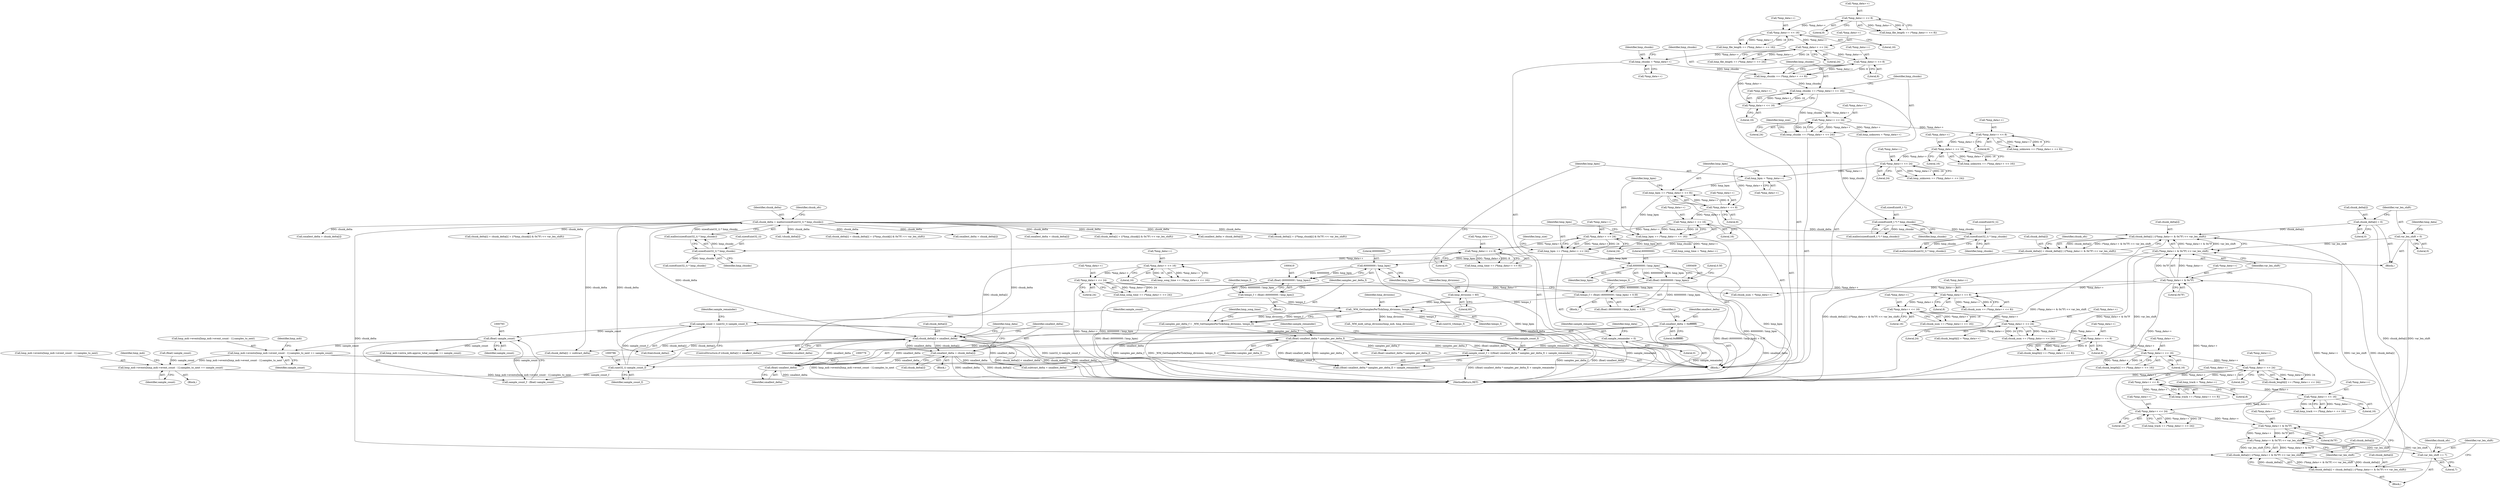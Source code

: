 digraph "0_wildmidi_660b513d99bced8783a4a5984ac2f742c74ebbdd_0@array" {
"1000795" [label="(Call,hmp_mdi->events[hmp_mdi->event_count - 1].samples_to_next += sample_count)"];
"1000792" [label="(Call,(float) sample_count)"];
"1000783" [label="(Call,sample_count = (uint32_t) sample_count_f)"];
"1000785" [label="(Call,(uint32_t) sample_count_f)"];
"1000774" [label="(Call,sample_count_f = (((float) smallest_delta * samples_per_delta_f) + sample_remainder))"];
"1000777" [label="(Call,(float) smallest_delta * samples_per_delta_f)"];
"1000778" [label="(Call,(float) smallest_delta)"];
"1000731" [label="(Call,chunk_delta[i] < smallest_delta)"];
"1000711" [label="(Call,chunk_delta[i] = chunk_delta[i] | ((*hmp_data++ & 0x7F) << var_len_shift))"];
"1000715" [label="(Call,chunk_delta[i] | ((*hmp_data++ & 0x7F) << var_len_shift))"];
"1000685" [label="(Call,chunk_delta[i] = chunk_delta[i] | ((*hmp_data++ & 0x7F) << var_len_shift))"];
"1000689" [label="(Call,chunk_delta[i] | ((*hmp_data++ & 0x7F) << var_len_shift))"];
"1000501" [label="(Call,chunk_delta = malloc(sizeof(uint32_t) * hmp_chunks))"];
"1000503" [label="(Call,malloc(sizeof(uint32_t) * hmp_chunks))"];
"1000504" [label="(Call,sizeof(uint32_t) * hmp_chunks)"];
"1000497" [label="(Call,sizeof(uint32_t) * hmp_chunks)"];
"1000490" [label="(Call,sizeof(uint8_t *) * hmp_chunks)"];
"1000327" [label="(Call,hmp_chunks += (*hmp_data++ << 24))"];
"1000329" [label="(Call,*hmp_data++ << 24)"];
"1000322" [label="(Call,*hmp_data++ << 16)"];
"1000315" [label="(Call,*hmp_data++ << 8)"];
"1000292" [label="(Call,*hmp_data++ << 24)"];
"1000285" [label="(Call,*hmp_data++ << 16)"];
"1000278" [label="(Call,*hmp_data++ << 8)"];
"1000320" [label="(Call,hmp_chunks += (*hmp_data++ << 16))"];
"1000313" [label="(Call,hmp_chunks += (*hmp_data++ << 8))"];
"1000308" [label="(Call,hmp_chunks = *hmp_data++)"];
"1000669" [label="(Call,chunk_delta[i] = 0)"];
"1000693" [label="(Call,(*hmp_data++ & 0x7F) << var_len_shift)"];
"1000694" [label="(Call,*hmp_data++ & 0x7F)"];
"1000657" [label="(Call,*hmp_data++ << 24)"];
"1000650" [label="(Call,*hmp_data++ << 16)"];
"1000643" [label="(Call,*hmp_data++ << 8)"];
"1000607" [label="(Call,*hmp_data++ << 24)"];
"1000598" [label="(Call,*hmp_data++ << 16)"];
"1000589" [label="(Call,*hmp_data++ << 8)"];
"1000566" [label="(Call,*hmp_data++ << 24)"];
"1000559" [label="(Call,*hmp_data++ << 16)"];
"1000552" [label="(Call,*hmp_data++ << 8)"];
"1000449" [label="(Call,*hmp_data++ << 24)"];
"1000442" [label="(Call,*hmp_data++ << 16)"];
"1000435" [label="(Call,*hmp_data++ << 8)"];
"1000392" [label="(Call,*hmp_data++ << 24)"];
"1000385" [label="(Call,*hmp_data++ << 16)"];
"1000378" [label="(Call,*hmp_data++ << 8)"];
"1000358" [label="(Call,*hmp_data++ << 24)"];
"1000351" [label="(Call,*hmp_data++ << 16)"];
"1000344" [label="(Call,*hmp_data++ << 8)"];
"1000720" [label="(Call,*hmp_data++ & 0x7F)"];
"1000700" [label="(Call,var_len_shift += 7)"];
"1000674" [label="(Call,var_len_shift = 0)"];
"1000719" [label="(Call,(*hmp_data++ & 0x7F) << var_len_shift)"];
"1000737" [label="(Call,smallest_delta = chunk_delta[i])"];
"1000522" [label="(Call,smallest_delta = 0xffffffff)"];
"1000423" [label="(Call,samples_per_delta_f = _WM_GetSamplesPerTick(hmp_divisions, tempo_f))"];
"1000425" [label="(Call,_WM_GetSamplesPerTick(hmp_divisions, tempo_f))"];
"1000368" [label="(Call,hmp_divisions = 60)"];
"1000416" [label="(Call,tempo_f = (float) (60000000 / hmp_bpm))"];
"1000418" [label="(Call,(float) (60000000 / hmp_bpm))"];
"1000420" [label="(Call,60000000 / hmp_bpm)"];
"1000390" [label="(Call,hmp_bpm += (*hmp_data++ << 24))"];
"1000383" [label="(Call,hmp_bpm += (*hmp_data++ << 16))"];
"1000376" [label="(Call,hmp_bpm += (*hmp_data++ << 8))"];
"1000371" [label="(Call,hmp_bpm = *hmp_data++)"];
"1000405" [label="(Call,tempo_f = (float) (60000000 / hmp_bpm) + 0.5f)"];
"1000408" [label="(Call,(float) (60000000 / hmp_bpm))"];
"1000410" [label="(Call,60000000 / hmp_bpm)"];
"1000190" [label="(Call,sample_remainder = 0)"];
"1001196" [label="(Call,hmp_mdi->events[hmp_mdi->event_count - 1].samples_to_next += sample_count)"];
"1000283" [label="(Call,hmp_file_length += (*hmp_data++ << 16))"];
"1000694" [label="(Call,*hmp_data++ & 0x7F)"];
"1000385" [label="(Call,*hmp_data++ << 16)"];
"1000359" [label="(Call,*hmp_data++)"];
"1000491" [label="(Call,sizeof(uint8_t *))"];
"1000279" [label="(Call,*hmp_data++)"];
"1000443" [label="(Call,*hmp_data++)"];
"1000523" [label="(Identifier,smallest_delta)"];
"1001165" [label="(Call,smallest_delta = chunk_delta[i])"];
"1000651" [label="(Call,*hmp_data++)"];
"1000507" [label="(Identifier,hmp_chunks)"];
"1000420" [label="(Call,60000000 / hmp_bpm)"];
"1000416" [label="(Call,tempo_f = (float) (60000000 / hmp_bpm))"];
"1001208" [label="(Identifier,sample_count)"];
"1000685" [label="(Call,chunk_delta[i] = chunk_delta[i] | ((*hmp_data++ & 0x7F) << var_len_shift))"];
"1000406" [label="(Identifier,tempo_f)"];
"1000780" [label="(Identifier,smallest_delta)"];
"1000693" [label="(Call,(*hmp_data++ & 0x7F) << var_len_shift)"];
"1000386" [label="(Call,*hmp_data++)"];
"1000484" [label="(Call,(uint32_t)tempo_f)"];
"1000552" [label="(Call,*hmp_data++ << 8)"];
"1000731" [label="(Call,chunk_delta[i] < smallest_delta)"];
"1000503" [label="(Call,malloc(sizeof(uint32_t) * hmp_chunks))"];
"1000335" [label="(Identifier,hmp_size)"];
"1000567" [label="(Call,*hmp_data++)"];
"1000738" [label="(Identifier,smallest_delta)"];
"1000417" [label="(Identifier,tempo_f)"];
"1000369" [label="(Identifier,hmp_divisions)"];
"1000442" [label="(Call,*hmp_data++ << 16)"];
"1000689" [label="(Call,chunk_delta[i] | ((*hmp_data++ & 0x7F) << var_len_shift))"];
"1000690" [label="(Call,chunk_delta[i])"];
"1000739" [label="(Call,chunk_delta[i])"];
"1000498" [label="(Call,sizeof(uint32_t))"];
"1000428" [label="(Call,hmp_song_time = *hmp_data++)"];
"1000782" [label="(Identifier,sample_remainder)"];
"1000675" [label="(Identifier,var_len_shift)"];
"1000405" [label="(Call,tempo_f = (float) (60000000 / hmp_bpm) + 0.5f)"];
"1000676" [label="(Literal,0)"];
"1000553" [label="(Call,*hmp_data++)"];
"1000736" [label="(Block,)"];
"1000371" [label="(Call,hmp_bpm = *hmp_data++)"];
"1000497" [label="(Call,sizeof(uint32_t) * hmp_chunks)"];
"1000362" [label="(Literal,24)"];
"1000450" [label="(Call,*hmp_data++)"];
"1000308" [label="(Call,hmp_chunks = *hmp_data++)"];
"1000355" [label="(Literal,16)"];
"1000426" [label="(Identifier,hmp_divisions)"];
"1000404" [label="(Block,)"];
"1000322" [label="(Call,*hmp_data++ << 16)"];
"1000743" [label="(Identifier,hmp_data)"];
"1000316" [label="(Call,*hmp_data++)"];
"1000594" [label="(Call,chunk_length[i] += (*hmp_data++ << 16))"];
"1001178" [label="(Call,(float) smallest_delta * samples_per_delta_f)"];
"1000819" [label="(Block,)"];
"1000423" [label="(Call,samples_per_delta_f = _WM_GetSamplesPerTick(hmp_divisions, tempo_f))"];
"1000700" [label="(Call,var_len_shift += 7)"];
"1000570" [label="(Literal,24)"];
"1000560" [label="(Call,*hmp_data++)"];
"1001287" [label="(MethodReturn,RET)"];
"1001212" [label="(Identifier,hmp_mdi)"];
"1000732" [label="(Call,chunk_delta[i])"];
"1001131" [label="(Call,chunk_delta[i] + ((*hmp_chunk[i] & 0x7F) << var_len_shift))"];
"1000857" [label="(Call,smallest_delta > chunk_delta[i])"];
"1000496" [label="(Call,malloc(sizeof(uint32_t) * hmp_chunks))"];
"1000330" [label="(Call,*hmp_data++)"];
"1000564" [label="(Call,chunk_num += (*hmp_data++ << 24))"];
"1000669" [label="(Call,chunk_delta[i] = 0)"];
"1000784" [label="(Identifier,sample_count)"];
"1000329" [label="(Call,*hmp_data++ << 24)"];
"1000524" [label="(Literal,0xffffffff)"];
"1000286" [label="(Call,*hmp_data++)"];
"1000811" [label="(Identifier,hmp_mdi)"];
"1000424" [label="(Identifier,samples_per_delta_f)"];
"1000333" [label="(Literal,24)"];
"1000433" [label="(Call,hmp_song_time += (*hmp_data++ << 8))"];
"1000429" [label="(Identifier,hmp_song_time)"];
"1000439" [label="(Literal,8)"];
"1000191" [label="(Identifier,sample_remainder)"];
"1001193" [label="(Call,(float) sample_count)"];
"1000699" [label="(Identifier,var_len_shift)"];
"1000505" [label="(Call,sizeof(uint32_t))"];
"1000327" [label="(Call,hmp_chunks += (*hmp_data++ << 24))"];
"1000418" [label="(Call,(float) (60000000 / hmp_bpm))"];
"1000550" [label="(Call,chunk_num += (*hmp_data++ << 8))"];
"1000392" [label="(Call,*hmp_data++ << 24)"];
"1000415" [label="(Block,)"];
"1000500" [label="(Identifier,hmp_chunks)"];
"1000410" [label="(Call,60000000 / hmp_bpm)"];
"1000715" [label="(Call,chunk_delta[i] | ((*hmp_data++ & 0x7F) << var_len_shift))"];
"1000345" [label="(Call,*hmp_data++)"];
"1000792" [label="(Call,(float) sample_count)"];
"1000376" [label="(Call,hmp_bpm += (*hmp_data++ << 8))"];
"1000382" [label="(Literal,8)"];
"1000384" [label="(Identifier,hmp_bpm)"];
"1000721" [label="(Call,*hmp_data++)"];
"1000323" [label="(Call,*hmp_data++)"];
"1001196" [label="(Call,hmp_mdi->events[hmp_mdi->event_count - 1].samples_to_next += sample_count)"];
"1000326" [label="(Literal,16)"];
"1000774" [label="(Call,sample_count_f = (((float) smallest_delta * samples_per_delta_f) + sample_remainder))"];
"1000843" [label="(Call,chunk_delta[i] -= subtract_delta)"];
"1001085" [label="(Call,chunk_delta[i] + ((*hmp_chunk[i] & 0x7F) << var_len_shift))"];
"1001159" [label="(Call,smallest_delta > chunk_delta[i])"];
"1000282" [label="(Literal,8)"];
"1000446" [label="(Literal,16)"];
"1000352" [label="(Call,*hmp_data++)"];
"1000412" [label="(Identifier,hmp_bpm)"];
"1000511" [label="(Call,sizeof(uint32_t) * hmp_chunks)"];
"1000396" [label="(Literal,24)"];
"1000427" [label="(Identifier,tempo_f)"];
"1000393" [label="(Call,*hmp_data++)"];
"1000643" [label="(Call,*hmp_data++ << 8)"];
"1000655" [label="(Call,hmp_track += (*hmp_data++ << 24))"];
"1000705" [label="(Identifier,chunk_ofs)"];
"1000379" [label="(Call,*hmp_data++)"];
"1000493" [label="(Identifier,hmp_chunks)"];
"1000737" [label="(Call,smallest_delta = chunk_delta[i])"];
"1000190" [label="(Call,sample_remainder = 0)"];
"1000440" [label="(Call,hmp_song_time += (*hmp_data++ << 16))"];
"1001081" [label="(Call,chunk_delta[i] = chunk_delta[i] + ((*hmp_chunk[i] & 0x7F) << var_len_shift))"];
"1000795" [label="(Call,hmp_mdi->events[hmp_mdi->event_count - 1].samples_to_next += sample_count)"];
"1000636" [label="(Call,hmp_track = *hmp_data++)"];
"1000285" [label="(Call,*hmp_data++ << 16)"];
"1000719" [label="(Call,(*hmp_data++ & 0x7F) << var_len_shift)"];
"1000777" [label="(Call,(float) smallest_delta * samples_per_delta_f)"];
"1001151" [label="(Call,!chunk_delta[i])"];
"1000585" [label="(Call,chunk_length[i] += (*hmp_data++ << 8))"];
"1000641" [label="(Call,hmp_track += (*hmp_data++ << 8))"];
"1000411" [label="(Literal,60000000)"];
"1000309" [label="(Identifier,hmp_chunks)"];
"1000435" [label="(Call,*hmp_data++ << 8)"];
"1000383" [label="(Call,hmp_bpm += (*hmp_data++ << 16))"];
"1000342" [label="(Call,hmp_unknown += (*hmp_data++ << 8))"];
"1000195" [label="(Identifier,hmp_data)"];
"1000730" [label="(ControlStructure,if (chunk_delta[i] < smallest_delta))"];
"1000711" [label="(Call,chunk_delta[i] = chunk_delta[i] | ((*hmp_data++ & 0x7F) << var_len_shift))"];
"1000314" [label="(Identifier,hmp_chunks)"];
"1000728" [label="(Identifier,chunk_ofs)"];
"1000557" [label="(Call,chunk_num += (*hmp_data++ << 16))"];
"1000796" [label="(Call,hmp_mdi->events[hmp_mdi->event_count - 1].samples_to_next)"];
"1000534" [label="(Block,)"];
"1000337" [label="(Call,hmp_unknown = *hmp_data++)"];
"1000292" [label="(Call,*hmp_data++ << 24)"];
"1000695" [label="(Call,*hmp_data++)"];
"1000647" [label="(Literal,8)"];
"1000644" [label="(Call,*hmp_data++)"];
"1000489" [label="(Call,malloc(sizeof(uint8_t *) * hmp_chunks))"];
"1000790" [label="(Call,sample_count_f - (float) sample_count)"];
"1000344" [label="(Call,*hmp_data++ << 8)"];
"1000315" [label="(Call,*hmp_data++ << 8)"];
"1000771" [label="(Call,subtract_delta = smallest_delta)"];
"1000377" [label="(Identifier,hmp_bpm)"];
"1001197" [label="(Call,hmp_mdi->events[hmp_mdi->event_count - 1].samples_to_next)"];
"1000783" [label="(Call,sample_count = (uint32_t) sample_count_f)"];
"1000658" [label="(Call,*hmp_data++)"];
"1000407" [label="(Call,(float) (60000000 / hmp_bpm) + 0.5f)"];
"1000808" [label="(Call,hmp_mdi->extra_info.approx_total_samples += sample_count)"];
"1000290" [label="(Call,hmp_file_length += (*hmp_data++ << 24))"];
"1000650" [label="(Call,*hmp_data++ << 16)"];
"1000351" [label="(Call,*hmp_data++ << 16)"];
"1000490" [label="(Call,sizeof(uint8_t *) * hmp_chunks)"];
"1000522" [label="(Call,smallest_delta = 0xffffffff)"];
"1000654" [label="(Literal,16)"];
"1000794" [label="(Identifier,sample_count)"];
"1000447" [label="(Call,hmp_song_time += (*hmp_data++ << 24))"];
"1000502" [label="(Identifier,chunk_delta)"];
"1000607" [label="(Call,*hmp_data++ << 24)"];
"1000349" [label="(Call,hmp_unknown += (*hmp_data++ << 16))"];
"1000479" [label="(Call,_WM_midi_setup_divisions(hmp_mdi, hmp_divisions))"];
"1000293" [label="(Call,*hmp_data++)"];
"1000661" [label="(Literal,24)"];
"1000545" [label="(Call,chunk_num = *hmp_data++)"];
"1000725" [label="(Identifier,var_len_shift)"];
"1000563" [label="(Literal,16)"];
"1000602" [label="(Literal,16)"];
"1000449" [label="(Call,*hmp_data++ << 24)"];
"1000590" [label="(Call,*hmp_data++)"];
"1000684" [label="(Block,)"];
"1000276" [label="(Call,hmp_file_length += (*hmp_data++ << 8))"];
"1000391" [label="(Identifier,hmp_bpm)"];
"1000320" [label="(Call,hmp_chunks += (*hmp_data++ << 16))"];
"1000603" [label="(Call,chunk_length[i] += (*hmp_data++ << 24))"];
"1000192" [label="(Literal,0)"];
"1000289" [label="(Literal,16)"];
"1000378" [label="(Call,*hmp_data++ << 8)"];
"1000598" [label="(Call,*hmp_data++ << 16)"];
"1000599" [label="(Call,*hmp_data++)"];
"1000348" [label="(Literal,8)"];
"1000321" [label="(Identifier,hmp_chunks)"];
"1000670" [label="(Call,chunk_delta[i])"];
"1000589" [label="(Call,*hmp_data++ << 8)"];
"1000372" [label="(Identifier,hmp_bpm)"];
"1001127" [label="(Call,chunk_delta[i] = chunk_delta[i] + ((*hmp_chunk[i] & 0x7F) << var_len_shift))"];
"1000436" [label="(Call,*hmp_data++)"];
"1000313" [label="(Call,hmp_chunks += (*hmp_data++ << 8))"];
"1000389" [label="(Literal,16)"];
"1000863" [label="(Call,smallest_delta = chunk_delta[i])"];
"1000608" [label="(Call,*hmp_data++)"];
"1000724" [label="(Literal,0x7F)"];
"1000509" [label="(Identifier,chunk_ofs)"];
"1000390" [label="(Call,hmp_bpm += (*hmp_data++ << 24))"];
"1000368" [label="(Call,hmp_divisions = 60)"];
"1000296" [label="(Literal,24)"];
"1000648" [label="(Call,hmp_track += (*hmp_data++ << 16))"];
"1000807" [label="(Identifier,sample_count)"];
"1000785" [label="(Call,(uint32_t) sample_count_f)"];
"1000712" [label="(Call,chunk_delta[i])"];
"1000578" [label="(Call,chunk_length[i] = *hmp_data++)"];
"1000776" [label="(Call,((float) smallest_delta * samples_per_delta_f) + sample_remainder)"];
"1000686" [label="(Call,chunk_delta[i])"];
"1001271" [label="(Call,free(chunk_delta))"];
"1000453" [label="(Literal,24)"];
"1000408" [label="(Call,(float) (60000000 / hmp_bpm))"];
"1000559" [label="(Call,*hmp_data++ << 16)"];
"1000735" [label="(Identifier,smallest_delta)"];
"1000501" [label="(Call,chunk_delta = malloc(sizeof(uint32_t) * hmp_chunks))"];
"1000328" [label="(Identifier,hmp_chunks)"];
"1000566" [label="(Call,*hmp_data++ << 24)"];
"1000680" [label="(Identifier,hmp_data)"];
"1000611" [label="(Literal,24)"];
"1000781" [label="(Identifier,samples_per_delta_f)"];
"1000674" [label="(Call,var_len_shift = 0)"];
"1000593" [label="(Literal,8)"];
"1000775" [label="(Identifier,sample_count_f)"];
"1000787" [label="(Identifier,sample_count_f)"];
"1000370" [label="(Literal,60)"];
"1000106" [label="(Block,)"];
"1000716" [label="(Call,chunk_delta[i])"];
"1000358" [label="(Call,*hmp_data++ << 24)"];
"1000356" [label="(Call,hmp_unknown += (*hmp_data++ << 24))"];
"1000425" [label="(Call,_WM_GetSamplesPerTick(hmp_divisions, tempo_f))"];
"1000413" [label="(Literal,0.5f)"];
"1000373" [label="(Call,*hmp_data++)"];
"1000319" [label="(Literal,8)"];
"1000698" [label="(Literal,0x7F)"];
"1000556" [label="(Literal,8)"];
"1000789" [label="(Identifier,sample_remainder)"];
"1000701" [label="(Identifier,var_len_shift)"];
"1000504" [label="(Call,sizeof(uint32_t) * hmp_chunks)"];
"1000702" [label="(Literal,7)"];
"1000421" [label="(Literal,60000000)"];
"1000720" [label="(Call,*hmp_data++ & 0x7F)"];
"1000398" [label="(Identifier,hmp_size)"];
"1000422" [label="(Identifier,hmp_bpm)"];
"1000673" [label="(Literal,0)"];
"1000278" [label="(Call,*hmp_data++ << 8)"];
"1000657" [label="(Call,*hmp_data++ << 24)"];
"1000778" [label="(Call,(float) smallest_delta)"];
"1000527" [label="(Identifier,i)"];
"1000310" [label="(Call,*hmp_data++)"];
"1000795" -> "1000106"  [label="AST: "];
"1000795" -> "1000807"  [label="CFG: "];
"1000796" -> "1000795"  [label="AST: "];
"1000807" -> "1000795"  [label="AST: "];
"1000811" -> "1000795"  [label="CFG: "];
"1000795" -> "1001287"  [label="DDG: hmp_mdi->events[hmp_mdi->event_count - 1].samples_to_next"];
"1000792" -> "1000795"  [label="DDG: sample_count"];
"1000795" -> "1001196"  [label="DDG: hmp_mdi->events[hmp_mdi->event_count - 1].samples_to_next"];
"1000792" -> "1000790"  [label="AST: "];
"1000792" -> "1000794"  [label="CFG: "];
"1000793" -> "1000792"  [label="AST: "];
"1000794" -> "1000792"  [label="AST: "];
"1000790" -> "1000792"  [label="CFG: "];
"1000792" -> "1000790"  [label="DDG: sample_count"];
"1000783" -> "1000792"  [label="DDG: sample_count"];
"1000792" -> "1000808"  [label="DDG: sample_count"];
"1000783" -> "1000106"  [label="AST: "];
"1000783" -> "1000785"  [label="CFG: "];
"1000784" -> "1000783"  [label="AST: "];
"1000785" -> "1000783"  [label="AST: "];
"1000789" -> "1000783"  [label="CFG: "];
"1000783" -> "1001287"  [label="DDG: (uint32_t) sample_count_f"];
"1000785" -> "1000783"  [label="DDG: sample_count_f"];
"1000785" -> "1000787"  [label="CFG: "];
"1000786" -> "1000785"  [label="AST: "];
"1000787" -> "1000785"  [label="AST: "];
"1000774" -> "1000785"  [label="DDG: sample_count_f"];
"1000785" -> "1000790"  [label="DDG: sample_count_f"];
"1000774" -> "1000106"  [label="AST: "];
"1000774" -> "1000776"  [label="CFG: "];
"1000775" -> "1000774"  [label="AST: "];
"1000776" -> "1000774"  [label="AST: "];
"1000784" -> "1000774"  [label="CFG: "];
"1000774" -> "1001287"  [label="DDG: ((float) smallest_delta * samples_per_delta_f) + sample_remainder"];
"1000777" -> "1000774"  [label="DDG: (float) smallest_delta"];
"1000777" -> "1000774"  [label="DDG: samples_per_delta_f"];
"1000190" -> "1000774"  [label="DDG: sample_remainder"];
"1000777" -> "1000776"  [label="AST: "];
"1000777" -> "1000781"  [label="CFG: "];
"1000778" -> "1000777"  [label="AST: "];
"1000781" -> "1000777"  [label="AST: "];
"1000782" -> "1000777"  [label="CFG: "];
"1000777" -> "1001287"  [label="DDG: samples_per_delta_f"];
"1000777" -> "1001287"  [label="DDG: (float) smallest_delta"];
"1000777" -> "1000776"  [label="DDG: (float) smallest_delta"];
"1000777" -> "1000776"  [label="DDG: samples_per_delta_f"];
"1000778" -> "1000777"  [label="DDG: smallest_delta"];
"1000423" -> "1000777"  [label="DDG: samples_per_delta_f"];
"1000777" -> "1001178"  [label="DDG: samples_per_delta_f"];
"1000778" -> "1000780"  [label="CFG: "];
"1000779" -> "1000778"  [label="AST: "];
"1000780" -> "1000778"  [label="AST: "];
"1000781" -> "1000778"  [label="CFG: "];
"1000778" -> "1001287"  [label="DDG: smallest_delta"];
"1000731" -> "1000778"  [label="DDG: smallest_delta"];
"1000737" -> "1000778"  [label="DDG: smallest_delta"];
"1000522" -> "1000778"  [label="DDG: smallest_delta"];
"1000731" -> "1000730"  [label="AST: "];
"1000731" -> "1000735"  [label="CFG: "];
"1000732" -> "1000731"  [label="AST: "];
"1000735" -> "1000731"  [label="AST: "];
"1000738" -> "1000731"  [label="CFG: "];
"1000743" -> "1000731"  [label="CFG: "];
"1000731" -> "1001287"  [label="DDG: smallest_delta"];
"1000731" -> "1001287"  [label="DDG: chunk_delta[i] < smallest_delta"];
"1000731" -> "1001287"  [label="DDG: chunk_delta[i]"];
"1000711" -> "1000731"  [label="DDG: chunk_delta[i]"];
"1000501" -> "1000731"  [label="DDG: chunk_delta"];
"1000737" -> "1000731"  [label="DDG: smallest_delta"];
"1000522" -> "1000731"  [label="DDG: smallest_delta"];
"1000731" -> "1000737"  [label="DDG: chunk_delta[i]"];
"1000731" -> "1000771"  [label="DDG: smallest_delta"];
"1000731" -> "1000843"  [label="DDG: chunk_delta[i]"];
"1000731" -> "1001271"  [label="DDG: chunk_delta[i]"];
"1000711" -> "1000534"  [label="AST: "];
"1000711" -> "1000715"  [label="CFG: "];
"1000712" -> "1000711"  [label="AST: "];
"1000715" -> "1000711"  [label="AST: "];
"1000728" -> "1000711"  [label="CFG: "];
"1000711" -> "1001287"  [label="DDG: chunk_delta[i] | ((*hmp_data++ & 0x7F) << var_len_shift)"];
"1000715" -> "1000711"  [label="DDG: chunk_delta[i]"];
"1000715" -> "1000711"  [label="DDG: (*hmp_data++ & 0x7F) << var_len_shift"];
"1000715" -> "1000719"  [label="CFG: "];
"1000716" -> "1000715"  [label="AST: "];
"1000719" -> "1000715"  [label="AST: "];
"1000715" -> "1001287"  [label="DDG: (*hmp_data++ & 0x7F) << var_len_shift"];
"1000685" -> "1000715"  [label="DDG: chunk_delta[i]"];
"1000501" -> "1000715"  [label="DDG: chunk_delta"];
"1000669" -> "1000715"  [label="DDG: chunk_delta[i]"];
"1000719" -> "1000715"  [label="DDG: *hmp_data++ & 0x7F"];
"1000719" -> "1000715"  [label="DDG: var_len_shift"];
"1000685" -> "1000684"  [label="AST: "];
"1000685" -> "1000689"  [label="CFG: "];
"1000686" -> "1000685"  [label="AST: "];
"1000689" -> "1000685"  [label="AST: "];
"1000701" -> "1000685"  [label="CFG: "];
"1000689" -> "1000685"  [label="DDG: chunk_delta[i]"];
"1000689" -> "1000685"  [label="DDG: (*hmp_data++ & 0x7F) << var_len_shift"];
"1000685" -> "1000689"  [label="DDG: chunk_delta[i]"];
"1000689" -> "1000693"  [label="CFG: "];
"1000690" -> "1000689"  [label="AST: "];
"1000693" -> "1000689"  [label="AST: "];
"1000501" -> "1000689"  [label="DDG: chunk_delta"];
"1000669" -> "1000689"  [label="DDG: chunk_delta[i]"];
"1000693" -> "1000689"  [label="DDG: *hmp_data++ & 0x7F"];
"1000693" -> "1000689"  [label="DDG: var_len_shift"];
"1000501" -> "1000106"  [label="AST: "];
"1000501" -> "1000503"  [label="CFG: "];
"1000502" -> "1000501"  [label="AST: "];
"1000503" -> "1000501"  [label="AST: "];
"1000509" -> "1000501"  [label="CFG: "];
"1000503" -> "1000501"  [label="DDG: sizeof(uint32_t) * hmp_chunks"];
"1000501" -> "1000737"  [label="DDG: chunk_delta"];
"1000501" -> "1000843"  [label="DDG: chunk_delta"];
"1000501" -> "1000857"  [label="DDG: chunk_delta"];
"1000501" -> "1000863"  [label="DDG: chunk_delta"];
"1000501" -> "1001081"  [label="DDG: chunk_delta"];
"1000501" -> "1001085"  [label="DDG: chunk_delta"];
"1000501" -> "1001127"  [label="DDG: chunk_delta"];
"1000501" -> "1001131"  [label="DDG: chunk_delta"];
"1000501" -> "1001151"  [label="DDG: chunk_delta"];
"1000501" -> "1001159"  [label="DDG: chunk_delta"];
"1000501" -> "1001165"  [label="DDG: chunk_delta"];
"1000501" -> "1001271"  [label="DDG: chunk_delta"];
"1000503" -> "1000504"  [label="CFG: "];
"1000504" -> "1000503"  [label="AST: "];
"1000504" -> "1000503"  [label="DDG: hmp_chunks"];
"1000504" -> "1000507"  [label="CFG: "];
"1000505" -> "1000504"  [label="AST: "];
"1000507" -> "1000504"  [label="AST: "];
"1000497" -> "1000504"  [label="DDG: hmp_chunks"];
"1000504" -> "1000511"  [label="DDG: hmp_chunks"];
"1000497" -> "1000496"  [label="AST: "];
"1000497" -> "1000500"  [label="CFG: "];
"1000498" -> "1000497"  [label="AST: "];
"1000500" -> "1000497"  [label="AST: "];
"1000496" -> "1000497"  [label="CFG: "];
"1000497" -> "1000496"  [label="DDG: hmp_chunks"];
"1000490" -> "1000497"  [label="DDG: hmp_chunks"];
"1000490" -> "1000489"  [label="AST: "];
"1000490" -> "1000493"  [label="CFG: "];
"1000491" -> "1000490"  [label="AST: "];
"1000493" -> "1000490"  [label="AST: "];
"1000489" -> "1000490"  [label="CFG: "];
"1000490" -> "1000489"  [label="DDG: hmp_chunks"];
"1000327" -> "1000490"  [label="DDG: hmp_chunks"];
"1000327" -> "1000106"  [label="AST: "];
"1000327" -> "1000329"  [label="CFG: "];
"1000328" -> "1000327"  [label="AST: "];
"1000329" -> "1000327"  [label="AST: "];
"1000335" -> "1000327"  [label="CFG: "];
"1000329" -> "1000327"  [label="DDG: *hmp_data++"];
"1000329" -> "1000327"  [label="DDG: 24"];
"1000320" -> "1000327"  [label="DDG: hmp_chunks"];
"1000329" -> "1000333"  [label="CFG: "];
"1000330" -> "1000329"  [label="AST: "];
"1000333" -> "1000329"  [label="AST: "];
"1000322" -> "1000329"  [label="DDG: *hmp_data++"];
"1000329" -> "1000337"  [label="DDG: *hmp_data++"];
"1000329" -> "1000344"  [label="DDG: *hmp_data++"];
"1000322" -> "1000320"  [label="AST: "];
"1000322" -> "1000326"  [label="CFG: "];
"1000323" -> "1000322"  [label="AST: "];
"1000326" -> "1000322"  [label="AST: "];
"1000320" -> "1000322"  [label="CFG: "];
"1000322" -> "1000320"  [label="DDG: *hmp_data++"];
"1000322" -> "1000320"  [label="DDG: 16"];
"1000315" -> "1000322"  [label="DDG: *hmp_data++"];
"1000315" -> "1000313"  [label="AST: "];
"1000315" -> "1000319"  [label="CFG: "];
"1000316" -> "1000315"  [label="AST: "];
"1000319" -> "1000315"  [label="AST: "];
"1000313" -> "1000315"  [label="CFG: "];
"1000315" -> "1000313"  [label="DDG: *hmp_data++"];
"1000315" -> "1000313"  [label="DDG: 8"];
"1000292" -> "1000315"  [label="DDG: *hmp_data++"];
"1000292" -> "1000290"  [label="AST: "];
"1000292" -> "1000296"  [label="CFG: "];
"1000293" -> "1000292"  [label="AST: "];
"1000296" -> "1000292"  [label="AST: "];
"1000290" -> "1000292"  [label="CFG: "];
"1000292" -> "1000290"  [label="DDG: *hmp_data++"];
"1000292" -> "1000290"  [label="DDG: 24"];
"1000285" -> "1000292"  [label="DDG: *hmp_data++"];
"1000292" -> "1000308"  [label="DDG: *hmp_data++"];
"1000285" -> "1000283"  [label="AST: "];
"1000285" -> "1000289"  [label="CFG: "];
"1000286" -> "1000285"  [label="AST: "];
"1000289" -> "1000285"  [label="AST: "];
"1000283" -> "1000285"  [label="CFG: "];
"1000285" -> "1000283"  [label="DDG: *hmp_data++"];
"1000285" -> "1000283"  [label="DDG: 16"];
"1000278" -> "1000285"  [label="DDG: *hmp_data++"];
"1000278" -> "1000276"  [label="AST: "];
"1000278" -> "1000282"  [label="CFG: "];
"1000279" -> "1000278"  [label="AST: "];
"1000282" -> "1000278"  [label="AST: "];
"1000276" -> "1000278"  [label="CFG: "];
"1000278" -> "1000276"  [label="DDG: *hmp_data++"];
"1000278" -> "1000276"  [label="DDG: 8"];
"1000320" -> "1000106"  [label="AST: "];
"1000321" -> "1000320"  [label="AST: "];
"1000328" -> "1000320"  [label="CFG: "];
"1000313" -> "1000320"  [label="DDG: hmp_chunks"];
"1000313" -> "1000106"  [label="AST: "];
"1000314" -> "1000313"  [label="AST: "];
"1000321" -> "1000313"  [label="CFG: "];
"1000308" -> "1000313"  [label="DDG: hmp_chunks"];
"1000308" -> "1000106"  [label="AST: "];
"1000308" -> "1000310"  [label="CFG: "];
"1000309" -> "1000308"  [label="AST: "];
"1000310" -> "1000308"  [label="AST: "];
"1000314" -> "1000308"  [label="CFG: "];
"1000669" -> "1000534"  [label="AST: "];
"1000669" -> "1000673"  [label="CFG: "];
"1000670" -> "1000669"  [label="AST: "];
"1000673" -> "1000669"  [label="AST: "];
"1000675" -> "1000669"  [label="CFG: "];
"1000693" -> "1000699"  [label="CFG: "];
"1000694" -> "1000693"  [label="AST: "];
"1000699" -> "1000693"  [label="AST: "];
"1000694" -> "1000693"  [label="DDG: *hmp_data++"];
"1000694" -> "1000693"  [label="DDG: 0x7F"];
"1000700" -> "1000693"  [label="DDG: var_len_shift"];
"1000674" -> "1000693"  [label="DDG: var_len_shift"];
"1000693" -> "1000700"  [label="DDG: var_len_shift"];
"1000694" -> "1000698"  [label="CFG: "];
"1000695" -> "1000694"  [label="AST: "];
"1000698" -> "1000694"  [label="AST: "];
"1000699" -> "1000694"  [label="CFG: "];
"1000657" -> "1000694"  [label="DDG: *hmp_data++"];
"1000694" -> "1000720"  [label="DDG: *hmp_data++"];
"1000657" -> "1000655"  [label="AST: "];
"1000657" -> "1000661"  [label="CFG: "];
"1000658" -> "1000657"  [label="AST: "];
"1000661" -> "1000657"  [label="AST: "];
"1000655" -> "1000657"  [label="CFG: "];
"1000657" -> "1000655"  [label="DDG: *hmp_data++"];
"1000657" -> "1000655"  [label="DDG: 24"];
"1000650" -> "1000657"  [label="DDG: *hmp_data++"];
"1000657" -> "1000720"  [label="DDG: *hmp_data++"];
"1000650" -> "1000648"  [label="AST: "];
"1000650" -> "1000654"  [label="CFG: "];
"1000651" -> "1000650"  [label="AST: "];
"1000654" -> "1000650"  [label="AST: "];
"1000648" -> "1000650"  [label="CFG: "];
"1000650" -> "1000648"  [label="DDG: *hmp_data++"];
"1000650" -> "1000648"  [label="DDG: 16"];
"1000643" -> "1000650"  [label="DDG: *hmp_data++"];
"1000643" -> "1000641"  [label="AST: "];
"1000643" -> "1000647"  [label="CFG: "];
"1000644" -> "1000643"  [label="AST: "];
"1000647" -> "1000643"  [label="AST: "];
"1000641" -> "1000643"  [label="CFG: "];
"1000643" -> "1000641"  [label="DDG: *hmp_data++"];
"1000643" -> "1000641"  [label="DDG: 8"];
"1000607" -> "1000643"  [label="DDG: *hmp_data++"];
"1000607" -> "1000603"  [label="AST: "];
"1000607" -> "1000611"  [label="CFG: "];
"1000608" -> "1000607"  [label="AST: "];
"1000611" -> "1000607"  [label="AST: "];
"1000603" -> "1000607"  [label="CFG: "];
"1000607" -> "1001287"  [label="DDG: *hmp_data++"];
"1000607" -> "1000603"  [label="DDG: *hmp_data++"];
"1000607" -> "1000603"  [label="DDG: 24"];
"1000598" -> "1000607"  [label="DDG: *hmp_data++"];
"1000607" -> "1000636"  [label="DDG: *hmp_data++"];
"1000598" -> "1000594"  [label="AST: "];
"1000598" -> "1000602"  [label="CFG: "];
"1000599" -> "1000598"  [label="AST: "];
"1000602" -> "1000598"  [label="AST: "];
"1000594" -> "1000598"  [label="CFG: "];
"1000598" -> "1000594"  [label="DDG: *hmp_data++"];
"1000598" -> "1000594"  [label="DDG: 16"];
"1000589" -> "1000598"  [label="DDG: *hmp_data++"];
"1000589" -> "1000585"  [label="AST: "];
"1000589" -> "1000593"  [label="CFG: "];
"1000590" -> "1000589"  [label="AST: "];
"1000593" -> "1000589"  [label="AST: "];
"1000585" -> "1000589"  [label="CFG: "];
"1000589" -> "1000585"  [label="DDG: *hmp_data++"];
"1000589" -> "1000585"  [label="DDG: 8"];
"1000566" -> "1000589"  [label="DDG: *hmp_data++"];
"1000566" -> "1000564"  [label="AST: "];
"1000566" -> "1000570"  [label="CFG: "];
"1000567" -> "1000566"  [label="AST: "];
"1000570" -> "1000566"  [label="AST: "];
"1000564" -> "1000566"  [label="CFG: "];
"1000566" -> "1000564"  [label="DDG: *hmp_data++"];
"1000566" -> "1000564"  [label="DDG: 24"];
"1000559" -> "1000566"  [label="DDG: *hmp_data++"];
"1000566" -> "1000578"  [label="DDG: *hmp_data++"];
"1000559" -> "1000557"  [label="AST: "];
"1000559" -> "1000563"  [label="CFG: "];
"1000560" -> "1000559"  [label="AST: "];
"1000563" -> "1000559"  [label="AST: "];
"1000557" -> "1000559"  [label="CFG: "];
"1000559" -> "1000557"  [label="DDG: *hmp_data++"];
"1000559" -> "1000557"  [label="DDG: 16"];
"1000552" -> "1000559"  [label="DDG: *hmp_data++"];
"1000552" -> "1000550"  [label="AST: "];
"1000552" -> "1000556"  [label="CFG: "];
"1000553" -> "1000552"  [label="AST: "];
"1000556" -> "1000552"  [label="AST: "];
"1000550" -> "1000552"  [label="CFG: "];
"1000552" -> "1000550"  [label="DDG: *hmp_data++"];
"1000552" -> "1000550"  [label="DDG: 8"];
"1000449" -> "1000552"  [label="DDG: *hmp_data++"];
"1000720" -> "1000552"  [label="DDG: *hmp_data++"];
"1000449" -> "1000447"  [label="AST: "];
"1000449" -> "1000453"  [label="CFG: "];
"1000450" -> "1000449"  [label="AST: "];
"1000453" -> "1000449"  [label="AST: "];
"1000447" -> "1000449"  [label="CFG: "];
"1000449" -> "1001287"  [label="DDG: *hmp_data++"];
"1000449" -> "1000447"  [label="DDG: *hmp_data++"];
"1000449" -> "1000447"  [label="DDG: 24"];
"1000442" -> "1000449"  [label="DDG: *hmp_data++"];
"1000449" -> "1000545"  [label="DDG: *hmp_data++"];
"1000442" -> "1000440"  [label="AST: "];
"1000442" -> "1000446"  [label="CFG: "];
"1000443" -> "1000442"  [label="AST: "];
"1000446" -> "1000442"  [label="AST: "];
"1000440" -> "1000442"  [label="CFG: "];
"1000442" -> "1000440"  [label="DDG: *hmp_data++"];
"1000442" -> "1000440"  [label="DDG: 16"];
"1000435" -> "1000442"  [label="DDG: *hmp_data++"];
"1000435" -> "1000433"  [label="AST: "];
"1000435" -> "1000439"  [label="CFG: "];
"1000436" -> "1000435"  [label="AST: "];
"1000439" -> "1000435"  [label="AST: "];
"1000433" -> "1000435"  [label="CFG: "];
"1000435" -> "1000433"  [label="DDG: *hmp_data++"];
"1000435" -> "1000433"  [label="DDG: 8"];
"1000392" -> "1000435"  [label="DDG: *hmp_data++"];
"1000392" -> "1000390"  [label="AST: "];
"1000392" -> "1000396"  [label="CFG: "];
"1000393" -> "1000392"  [label="AST: "];
"1000396" -> "1000392"  [label="AST: "];
"1000390" -> "1000392"  [label="CFG: "];
"1000392" -> "1000390"  [label="DDG: *hmp_data++"];
"1000392" -> "1000390"  [label="DDG: 24"];
"1000385" -> "1000392"  [label="DDG: *hmp_data++"];
"1000392" -> "1000428"  [label="DDG: *hmp_data++"];
"1000385" -> "1000383"  [label="AST: "];
"1000385" -> "1000389"  [label="CFG: "];
"1000386" -> "1000385"  [label="AST: "];
"1000389" -> "1000385"  [label="AST: "];
"1000383" -> "1000385"  [label="CFG: "];
"1000385" -> "1000383"  [label="DDG: *hmp_data++"];
"1000385" -> "1000383"  [label="DDG: 16"];
"1000378" -> "1000385"  [label="DDG: *hmp_data++"];
"1000378" -> "1000376"  [label="AST: "];
"1000378" -> "1000382"  [label="CFG: "];
"1000379" -> "1000378"  [label="AST: "];
"1000382" -> "1000378"  [label="AST: "];
"1000376" -> "1000378"  [label="CFG: "];
"1000378" -> "1000376"  [label="DDG: *hmp_data++"];
"1000378" -> "1000376"  [label="DDG: 8"];
"1000358" -> "1000378"  [label="DDG: *hmp_data++"];
"1000358" -> "1000356"  [label="AST: "];
"1000358" -> "1000362"  [label="CFG: "];
"1000359" -> "1000358"  [label="AST: "];
"1000362" -> "1000358"  [label="AST: "];
"1000356" -> "1000358"  [label="CFG: "];
"1000358" -> "1000356"  [label="DDG: *hmp_data++"];
"1000358" -> "1000356"  [label="DDG: 24"];
"1000351" -> "1000358"  [label="DDG: *hmp_data++"];
"1000358" -> "1000371"  [label="DDG: *hmp_data++"];
"1000351" -> "1000349"  [label="AST: "];
"1000351" -> "1000355"  [label="CFG: "];
"1000352" -> "1000351"  [label="AST: "];
"1000355" -> "1000351"  [label="AST: "];
"1000349" -> "1000351"  [label="CFG: "];
"1000351" -> "1000349"  [label="DDG: *hmp_data++"];
"1000351" -> "1000349"  [label="DDG: 16"];
"1000344" -> "1000351"  [label="DDG: *hmp_data++"];
"1000344" -> "1000342"  [label="AST: "];
"1000344" -> "1000348"  [label="CFG: "];
"1000345" -> "1000344"  [label="AST: "];
"1000348" -> "1000344"  [label="AST: "];
"1000342" -> "1000344"  [label="CFG: "];
"1000344" -> "1000342"  [label="DDG: *hmp_data++"];
"1000344" -> "1000342"  [label="DDG: 8"];
"1000720" -> "1000719"  [label="AST: "];
"1000720" -> "1000724"  [label="CFG: "];
"1000721" -> "1000720"  [label="AST: "];
"1000724" -> "1000720"  [label="AST: "];
"1000725" -> "1000720"  [label="CFG: "];
"1000720" -> "1001287"  [label="DDG: *hmp_data++"];
"1000720" -> "1000545"  [label="DDG: *hmp_data++"];
"1000720" -> "1000719"  [label="DDG: *hmp_data++"];
"1000720" -> "1000719"  [label="DDG: 0x7F"];
"1000700" -> "1000684"  [label="AST: "];
"1000700" -> "1000702"  [label="CFG: "];
"1000701" -> "1000700"  [label="AST: "];
"1000702" -> "1000700"  [label="AST: "];
"1000705" -> "1000700"  [label="CFG: "];
"1000700" -> "1000719"  [label="DDG: var_len_shift"];
"1000674" -> "1000534"  [label="AST: "];
"1000674" -> "1000676"  [label="CFG: "];
"1000675" -> "1000674"  [label="AST: "];
"1000676" -> "1000674"  [label="AST: "];
"1000680" -> "1000674"  [label="CFG: "];
"1000674" -> "1000719"  [label="DDG: var_len_shift"];
"1000719" -> "1000725"  [label="CFG: "];
"1000725" -> "1000719"  [label="AST: "];
"1000719" -> "1001287"  [label="DDG: *hmp_data++ & 0x7F"];
"1000719" -> "1001287"  [label="DDG: var_len_shift"];
"1000737" -> "1000736"  [label="AST: "];
"1000737" -> "1000739"  [label="CFG: "];
"1000738" -> "1000737"  [label="AST: "];
"1000739" -> "1000737"  [label="AST: "];
"1000743" -> "1000737"  [label="CFG: "];
"1000737" -> "1001287"  [label="DDG: chunk_delta[i]"];
"1000737" -> "1001287"  [label="DDG: smallest_delta"];
"1000737" -> "1000771"  [label="DDG: smallest_delta"];
"1000522" -> "1000106"  [label="AST: "];
"1000522" -> "1000524"  [label="CFG: "];
"1000523" -> "1000522"  [label="AST: "];
"1000524" -> "1000522"  [label="AST: "];
"1000527" -> "1000522"  [label="CFG: "];
"1000522" -> "1001287"  [label="DDG: smallest_delta"];
"1000522" -> "1000771"  [label="DDG: smallest_delta"];
"1000423" -> "1000106"  [label="AST: "];
"1000423" -> "1000425"  [label="CFG: "];
"1000424" -> "1000423"  [label="AST: "];
"1000425" -> "1000423"  [label="AST: "];
"1000429" -> "1000423"  [label="CFG: "];
"1000423" -> "1001287"  [label="DDG: _WM_GetSamplesPerTick(hmp_divisions, tempo_f)"];
"1000423" -> "1001287"  [label="DDG: samples_per_delta_f"];
"1000425" -> "1000423"  [label="DDG: hmp_divisions"];
"1000425" -> "1000423"  [label="DDG: tempo_f"];
"1000425" -> "1000427"  [label="CFG: "];
"1000426" -> "1000425"  [label="AST: "];
"1000427" -> "1000425"  [label="AST: "];
"1000368" -> "1000425"  [label="DDG: hmp_divisions"];
"1000416" -> "1000425"  [label="DDG: tempo_f"];
"1000405" -> "1000425"  [label="DDG: tempo_f"];
"1000425" -> "1000479"  [label="DDG: hmp_divisions"];
"1000425" -> "1000484"  [label="DDG: tempo_f"];
"1000368" -> "1000106"  [label="AST: "];
"1000368" -> "1000370"  [label="CFG: "];
"1000369" -> "1000368"  [label="AST: "];
"1000370" -> "1000368"  [label="AST: "];
"1000372" -> "1000368"  [label="CFG: "];
"1000416" -> "1000415"  [label="AST: "];
"1000416" -> "1000418"  [label="CFG: "];
"1000417" -> "1000416"  [label="AST: "];
"1000418" -> "1000416"  [label="AST: "];
"1000424" -> "1000416"  [label="CFG: "];
"1000416" -> "1001287"  [label="DDG: (float) (60000000 / hmp_bpm)"];
"1000418" -> "1000416"  [label="DDG: 60000000 / hmp_bpm"];
"1000418" -> "1000420"  [label="CFG: "];
"1000419" -> "1000418"  [label="AST: "];
"1000420" -> "1000418"  [label="AST: "];
"1000418" -> "1001287"  [label="DDG: 60000000 / hmp_bpm"];
"1000420" -> "1000418"  [label="DDG: 60000000"];
"1000420" -> "1000418"  [label="DDG: hmp_bpm"];
"1000420" -> "1000422"  [label="CFG: "];
"1000421" -> "1000420"  [label="AST: "];
"1000422" -> "1000420"  [label="AST: "];
"1000420" -> "1001287"  [label="DDG: hmp_bpm"];
"1000390" -> "1000420"  [label="DDG: hmp_bpm"];
"1000390" -> "1000106"  [label="AST: "];
"1000391" -> "1000390"  [label="AST: "];
"1000398" -> "1000390"  [label="CFG: "];
"1000383" -> "1000390"  [label="DDG: hmp_bpm"];
"1000390" -> "1000410"  [label="DDG: hmp_bpm"];
"1000383" -> "1000106"  [label="AST: "];
"1000384" -> "1000383"  [label="AST: "];
"1000391" -> "1000383"  [label="CFG: "];
"1000376" -> "1000383"  [label="DDG: hmp_bpm"];
"1000376" -> "1000106"  [label="AST: "];
"1000377" -> "1000376"  [label="AST: "];
"1000384" -> "1000376"  [label="CFG: "];
"1000371" -> "1000376"  [label="DDG: hmp_bpm"];
"1000371" -> "1000106"  [label="AST: "];
"1000371" -> "1000373"  [label="CFG: "];
"1000372" -> "1000371"  [label="AST: "];
"1000373" -> "1000371"  [label="AST: "];
"1000377" -> "1000371"  [label="CFG: "];
"1000405" -> "1000404"  [label="AST: "];
"1000405" -> "1000407"  [label="CFG: "];
"1000406" -> "1000405"  [label="AST: "];
"1000407" -> "1000405"  [label="AST: "];
"1000424" -> "1000405"  [label="CFG: "];
"1000405" -> "1001287"  [label="DDG: (float) (60000000 / hmp_bpm) + 0.5f"];
"1000408" -> "1000405"  [label="DDG: 60000000 / hmp_bpm"];
"1000408" -> "1000407"  [label="AST: "];
"1000408" -> "1000410"  [label="CFG: "];
"1000409" -> "1000408"  [label="AST: "];
"1000410" -> "1000408"  [label="AST: "];
"1000413" -> "1000408"  [label="CFG: "];
"1000408" -> "1001287"  [label="DDG: 60000000 / hmp_bpm"];
"1000408" -> "1000407"  [label="DDG: 60000000 / hmp_bpm"];
"1000410" -> "1000408"  [label="DDG: 60000000"];
"1000410" -> "1000408"  [label="DDG: hmp_bpm"];
"1000410" -> "1000412"  [label="CFG: "];
"1000411" -> "1000410"  [label="AST: "];
"1000412" -> "1000410"  [label="AST: "];
"1000410" -> "1001287"  [label="DDG: hmp_bpm"];
"1000190" -> "1000106"  [label="AST: "];
"1000190" -> "1000192"  [label="CFG: "];
"1000191" -> "1000190"  [label="AST: "];
"1000192" -> "1000190"  [label="AST: "];
"1000195" -> "1000190"  [label="CFG: "];
"1000190" -> "1001287"  [label="DDG: sample_remainder"];
"1000190" -> "1000776"  [label="DDG: sample_remainder"];
"1001196" -> "1000819"  [label="AST: "];
"1001196" -> "1001208"  [label="CFG: "];
"1001197" -> "1001196"  [label="AST: "];
"1001208" -> "1001196"  [label="AST: "];
"1001212" -> "1001196"  [label="CFG: "];
"1001196" -> "1001287"  [label="DDG: hmp_mdi->events[hmp_mdi->event_count - 1].samples_to_next"];
"1001193" -> "1001196"  [label="DDG: sample_count"];
}
